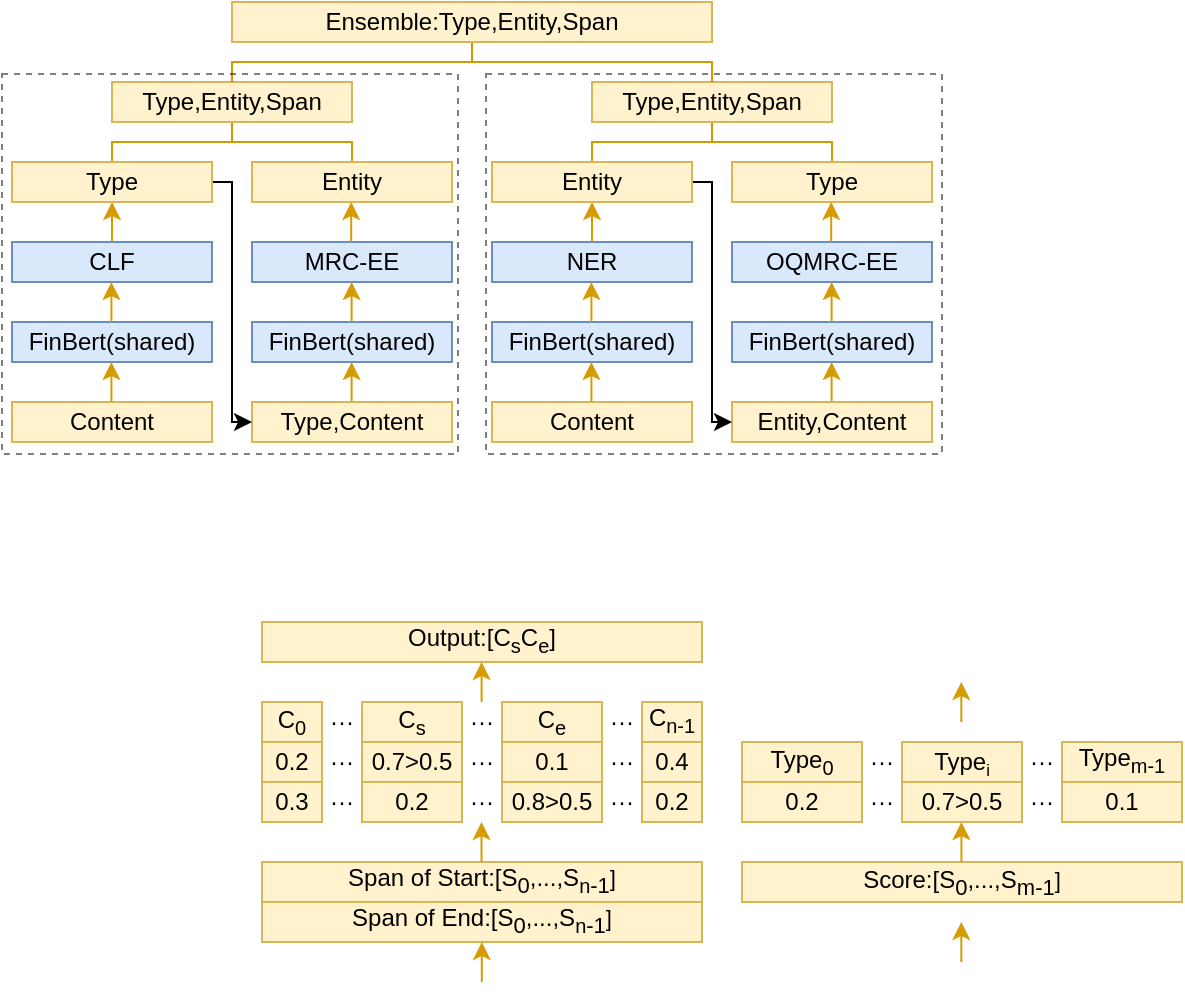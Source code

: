 <mxfile version="21.3.2" type="github">
  <diagram name="第 1 页" id="K7Jt6jXe2hOvJPtKCZTv">
    <mxGraphModel dx="1195" dy="590" grid="0" gridSize="10" guides="1" tooltips="1" connect="1" arrows="1" fold="1" page="1" pageScale="1" pageWidth="827" pageHeight="1169" background="none" math="0" shadow="0">
      <root>
        <mxCell id="0" />
        <mxCell id="1" parent="0" />
        <mxCell id="86KBSzDltplS00k_wBS6-1" value="Content" style="rounded=0;whiteSpace=wrap;html=1;fillColor=#fff2cc;strokeColor=#d6b656;" vertex="1" parent="1">
          <mxGeometry x="150" y="820" width="100" height="20" as="geometry" />
        </mxCell>
        <mxCell id="86KBSzDltplS00k_wBS6-6" value="FinBert(shared)" style="rounded=0;whiteSpace=wrap;html=1;fillColor=#dae8fc;strokeColor=#6c8ebf;" vertex="1" parent="1">
          <mxGeometry x="150" y="780" width="100" height="20" as="geometry" />
        </mxCell>
        <mxCell id="86KBSzDltplS00k_wBS6-10" value="CLF" style="rounded=0;whiteSpace=wrap;html=1;fillColor=#dae8fc;strokeColor=#6c8ebf;" vertex="1" parent="1">
          <mxGeometry x="150" y="740" width="100" height="20" as="geometry" />
        </mxCell>
        <mxCell id="86KBSzDltplS00k_wBS6-11" value="&lt;p style=&quot;line-height: 0%;&quot;&gt;&lt;font style=&quot;font-size: 12px;&quot;&gt;Score:[S&lt;sub style=&quot;font-size: 11px;&quot;&gt;0&lt;/sub&gt;,...,S&lt;sub style=&quot;font-size: 11px;&quot;&gt;m-1&lt;/sub&gt;&lt;span style=&quot;font-size: 11px;&quot;&gt;]&lt;br style=&quot;font-size: 11px;&quot;&gt;&lt;/span&gt;&lt;br&gt;&lt;/font&gt;&lt;/p&gt;" style="rounded=0;whiteSpace=wrap;html=1;fillColor=#fff2cc;strokeColor=#d6b656;" vertex="1" parent="1">
          <mxGeometry x="515" y="1050" width="220" height="20" as="geometry" />
        </mxCell>
        <mxCell id="86KBSzDltplS00k_wBS6-13" value="" style="endArrow=classic;html=1;rounded=0;endWidth=15.172;strokeWidth=1;shadow=0;strokeColor=#d79b00;fillColor=#ffe6cc;" edge="1" parent="1">
          <mxGeometry width="50" height="50" relative="1" as="geometry">
            <mxPoint x="199.71" y="820" as="sourcePoint" />
            <mxPoint x="199.71" y="800" as="targetPoint" />
            <Array as="points">
              <mxPoint x="199.71" y="800" />
            </Array>
          </mxGeometry>
        </mxCell>
        <mxCell id="86KBSzDltplS00k_wBS6-14" value="" style="endArrow=classic;html=1;rounded=0;endWidth=15.172;strokeWidth=1;shadow=0;strokeColor=#d79b00;fillColor=#ffe6cc;" edge="1" parent="1">
          <mxGeometry width="50" height="50" relative="1" as="geometry">
            <mxPoint x="199.71" y="780" as="sourcePoint" />
            <mxPoint x="199.71" y="760" as="targetPoint" />
            <Array as="points">
              <mxPoint x="199.71" y="760" />
            </Array>
          </mxGeometry>
        </mxCell>
        <mxCell id="86KBSzDltplS00k_wBS6-16" value="" style="endArrow=classic;html=1;rounded=0;endWidth=15.172;strokeWidth=1;shadow=0;strokeColor=#d79b00;fillColor=#ffe6cc;" edge="1" parent="1">
          <mxGeometry width="50" height="50" relative="1" as="geometry">
            <mxPoint x="624.66" y="1100" as="sourcePoint" />
            <mxPoint x="624.66" y="1080" as="targetPoint" />
            <Array as="points">
              <mxPoint x="624.66" y="1080" />
            </Array>
          </mxGeometry>
        </mxCell>
        <mxCell id="86KBSzDltplS00k_wBS6-17" value="" style="endArrow=classic;html=1;rounded=0;endWidth=15.172;strokeWidth=1;shadow=0;strokeColor=#d79b00;fillColor=#ffe6cc;" edge="1" parent="1">
          <mxGeometry width="50" height="50" relative="1" as="geometry">
            <mxPoint x="624.71" y="1050" as="sourcePoint" />
            <mxPoint x="624.71" y="1030" as="targetPoint" />
            <Array as="points">
              <mxPoint x="624.71" y="1030" />
            </Array>
          </mxGeometry>
        </mxCell>
        <mxCell id="86KBSzDltplS00k_wBS6-18" value="" style="endArrow=classic;html=1;rounded=0;endWidth=15.172;strokeWidth=1;shadow=0;strokeColor=#d79b00;fillColor=#ffe6cc;" edge="1" parent="1">
          <mxGeometry width="50" height="50" relative="1" as="geometry">
            <mxPoint x="624.66" y="980" as="sourcePoint" />
            <mxPoint x="624.66" y="960" as="targetPoint" />
            <Array as="points">
              <mxPoint x="624.66" y="960" />
            </Array>
          </mxGeometry>
        </mxCell>
        <mxCell id="86KBSzDltplS00k_wBS6-19" value="Type&lt;sub&gt;0&lt;/sub&gt;" style="rounded=0;whiteSpace=wrap;html=1;fillColor=#fff2cc;strokeColor=#d6b656;" vertex="1" parent="1">
          <mxGeometry x="515" y="990" width="60" height="20" as="geometry" />
        </mxCell>
        <mxCell id="86KBSzDltplS00k_wBS6-20" value="Type&lt;span style=&quot;font-size: 10px;&quot;&gt;&lt;sub&gt;i&lt;/sub&gt;&lt;/span&gt;" style="rounded=0;whiteSpace=wrap;html=1;fillColor=#fff2cc;strokeColor=#d6b656;" vertex="1" parent="1">
          <mxGeometry x="595" y="990" width="60" height="20" as="geometry" />
        </mxCell>
        <mxCell id="86KBSzDltplS00k_wBS6-21" value="0.2" style="rounded=0;whiteSpace=wrap;html=1;fillColor=#fff2cc;strokeColor=#d6b656;" vertex="1" parent="1">
          <mxGeometry x="515" y="1010" width="60" height="20" as="geometry" />
        </mxCell>
        <mxCell id="86KBSzDltplS00k_wBS6-22" value="0.7&amp;gt;0.5" style="rounded=0;whiteSpace=wrap;html=1;fillColor=#fff2cc;strokeColor=#d6b656;" vertex="1" parent="1">
          <mxGeometry x="595" y="1010" width="60" height="20" as="geometry" />
        </mxCell>
        <mxCell id="86KBSzDltplS00k_wBS6-23" value="0.1" style="rounded=0;whiteSpace=wrap;html=1;fillColor=#fff2cc;strokeColor=#d6b656;" vertex="1" parent="1">
          <mxGeometry x="675" y="1010" width="60" height="20" as="geometry" />
        </mxCell>
        <mxCell id="86KBSzDltplS00k_wBS6-24" value="&lt;p style=&quot;line-height: 0%;&quot;&gt;Type&lt;sub&gt;m-1&lt;/sub&gt;&lt;/p&gt;" style="rounded=0;whiteSpace=wrap;html=1;fillColor=#fff2cc;strokeColor=#d6b656;" vertex="1" parent="1">
          <mxGeometry x="675" y="990" width="60" height="20" as="geometry" />
        </mxCell>
        <mxCell id="86KBSzDltplS00k_wBS6-29" value="FinBert(shared)" style="rounded=0;whiteSpace=wrap;html=1;fillColor=#dae8fc;strokeColor=#6c8ebf;" vertex="1" parent="1">
          <mxGeometry x="270" y="780" width="100" height="20" as="geometry" />
        </mxCell>
        <mxCell id="86KBSzDltplS00k_wBS6-30" value="MRC-EE" style="rounded=0;whiteSpace=wrap;html=1;fillColor=#dae8fc;strokeColor=#6c8ebf;" vertex="1" parent="1">
          <mxGeometry x="270" y="740" width="100" height="20" as="geometry" />
        </mxCell>
        <mxCell id="86KBSzDltplS00k_wBS6-33" value="···" style="rounded=0;whiteSpace=wrap;html=1;gradientColor=#ffffff;strokeColor=#FFFFFF;fillColor=none;opacity=0;" vertex="1" parent="1">
          <mxGeometry x="575" y="990" width="20" height="20" as="geometry" />
        </mxCell>
        <mxCell id="86KBSzDltplS00k_wBS6-34" value="···" style="rounded=0;whiteSpace=wrap;html=1;gradientColor=#ffffff;strokeColor=#FFFFFF;fillColor=none;opacity=0;" vertex="1" parent="1">
          <mxGeometry x="575" y="1010" width="20" height="20" as="geometry" />
        </mxCell>
        <mxCell id="86KBSzDltplS00k_wBS6-35" value="···" style="rounded=0;whiteSpace=wrap;html=1;gradientColor=#ffffff;strokeColor=#FFFFFF;fillColor=none;opacity=0;" vertex="1" parent="1">
          <mxGeometry x="655" y="990" width="20" height="20" as="geometry" />
        </mxCell>
        <mxCell id="86KBSzDltplS00k_wBS6-36" value="···" style="rounded=0;whiteSpace=wrap;html=1;gradientColor=#ffffff;strokeColor=#FFFFFF;fillColor=none;opacity=0;" vertex="1" parent="1">
          <mxGeometry x="655" y="1010" width="20" height="20" as="geometry" />
        </mxCell>
        <mxCell id="86KBSzDltplS00k_wBS6-44" value="" style="endArrow=classic;html=1;rounded=0;endWidth=15.172;strokeWidth=1;shadow=0;strokeColor=#d79b00;fillColor=#ffe6cc;" edge="1" parent="1">
          <mxGeometry width="50" height="50" relative="1" as="geometry">
            <mxPoint x="319.8" y="780" as="sourcePoint" />
            <mxPoint x="319.8" y="760" as="targetPoint" />
            <Array as="points">
              <mxPoint x="319.8" y="760" />
            </Array>
          </mxGeometry>
        </mxCell>
        <mxCell id="86KBSzDltplS00k_wBS6-45" value="" style="endArrow=classic;html=1;rounded=0;endWidth=15.172;strokeWidth=1;shadow=0;strokeColor=#d79b00;fillColor=#ffe6cc;" edge="1" parent="1">
          <mxGeometry width="50" height="50" relative="1" as="geometry">
            <mxPoint x="319.8" y="820" as="sourcePoint" />
            <mxPoint x="319.8" y="800" as="targetPoint" />
            <Array as="points">
              <mxPoint x="319.8" y="800" />
            </Array>
          </mxGeometry>
        </mxCell>
        <mxCell id="86KBSzDltplS00k_wBS6-46" value="&lt;p style=&quot;line-height: 0%;&quot;&gt;&lt;font style=&quot;font-size: 12px;&quot;&gt;Span of Start:[S&lt;sub style=&quot;font-size: 11px;&quot;&gt;0&lt;/sub&gt;,...,S&lt;sub&gt;n&lt;/sub&gt;&lt;sub style=&quot;font-size: 11px;&quot;&gt;-1&lt;/sub&gt;&lt;span style=&quot;font-size: 11px;&quot;&gt;]&lt;br style=&quot;font-size: 11px;&quot;&gt;&lt;/span&gt;&lt;br&gt;&lt;/font&gt;&lt;/p&gt;" style="rounded=0;whiteSpace=wrap;html=1;fillColor=#fff2cc;strokeColor=#d6b656;" vertex="1" parent="1">
          <mxGeometry x="275" y="1050" width="220" height="20" as="geometry" />
        </mxCell>
        <mxCell id="86KBSzDltplS00k_wBS6-48" value="&lt;p style=&quot;line-height: 0%;&quot;&gt;Output:[C&lt;sub&gt;s&lt;/sub&gt;C&lt;sub&gt;e&lt;/sub&gt;]&lt;/p&gt;" style="rounded=0;whiteSpace=wrap;html=1;fillColor=#fff2cc;strokeColor=#d6b656;" vertex="1" parent="1">
          <mxGeometry x="275" y="930" width="220" height="20" as="geometry" />
        </mxCell>
        <mxCell id="86KBSzDltplS00k_wBS6-49" value="" style="endArrow=classic;html=1;rounded=0;endWidth=15.172;strokeWidth=1;shadow=0;strokeColor=#d79b00;fillColor=#ffe6cc;" edge="1" parent="1">
          <mxGeometry width="50" height="50" relative="1" as="geometry">
            <mxPoint x="384.8" y="970" as="sourcePoint" />
            <mxPoint x="384.8" y="950" as="targetPoint" />
            <Array as="points">
              <mxPoint x="384.8" y="950" />
            </Array>
          </mxGeometry>
        </mxCell>
        <mxCell id="86KBSzDltplS00k_wBS6-50" value="C&lt;sub&gt;0&lt;/sub&gt;" style="rounded=0;whiteSpace=wrap;html=1;fillColor=#fff2cc;strokeColor=#d6b656;" vertex="1" parent="1">
          <mxGeometry x="275" y="970" width="30" height="20" as="geometry" />
        </mxCell>
        <mxCell id="86KBSzDltplS00k_wBS6-51" value="C&lt;sub&gt;s&lt;/sub&gt;" style="rounded=0;whiteSpace=wrap;html=1;fillColor=#fff2cc;strokeColor=#d6b656;" vertex="1" parent="1">
          <mxGeometry x="325" y="970" width="50" height="20" as="geometry" />
        </mxCell>
        <mxCell id="86KBSzDltplS00k_wBS6-52" value="0.2" style="rounded=0;whiteSpace=wrap;html=1;fillColor=#fff2cc;strokeColor=#d6b656;" vertex="1" parent="1">
          <mxGeometry x="275" y="990" width="30" height="20" as="geometry" />
        </mxCell>
        <mxCell id="86KBSzDltplS00k_wBS6-53" value="0.7&amp;gt;0.5" style="rounded=0;whiteSpace=wrap;html=1;fillColor=#fff2cc;strokeColor=#d6b656;" vertex="1" parent="1">
          <mxGeometry x="325" y="990" width="50" height="20" as="geometry" />
        </mxCell>
        <mxCell id="86KBSzDltplS00k_wBS6-54" value="0.4" style="rounded=0;whiteSpace=wrap;html=1;fillColor=#fff2cc;strokeColor=#d6b656;" vertex="1" parent="1">
          <mxGeometry x="465" y="990" width="30" height="20" as="geometry" />
        </mxCell>
        <mxCell id="86KBSzDltplS00k_wBS6-55" value="&lt;p style=&quot;line-height: 0%;&quot;&gt;C&lt;sub&gt;n-1&lt;/sub&gt;&lt;/p&gt;" style="rounded=0;whiteSpace=wrap;html=1;fillColor=#fff2cc;strokeColor=#d6b656;" vertex="1" parent="1">
          <mxGeometry x="465" y="970" width="30" height="20" as="geometry" />
        </mxCell>
        <mxCell id="86KBSzDltplS00k_wBS6-56" value="&lt;p style=&quot;line-height: 0%;&quot;&gt;&lt;font style=&quot;font-size: 12px;&quot;&gt;Span of End:[S&lt;sub style=&quot;font-size: 11px;&quot;&gt;0&lt;/sub&gt;,...,S&lt;sub&gt;n&lt;/sub&gt;&lt;sub style=&quot;font-size: 11px;&quot;&gt;-1&lt;/sub&gt;&lt;span style=&quot;font-size: 11px;&quot;&gt;]&lt;br style=&quot;font-size: 11px;&quot;&gt;&lt;/span&gt;&lt;br&gt;&lt;/font&gt;&lt;/p&gt;" style="rounded=0;whiteSpace=wrap;html=1;fillColor=#fff2cc;strokeColor=#d6b656;" vertex="1" parent="1">
          <mxGeometry x="275" y="1070" width="220" height="20" as="geometry" />
        </mxCell>
        <mxCell id="86KBSzDltplS00k_wBS6-57" value="0.1" style="rounded=0;whiteSpace=wrap;html=1;fillColor=#fff2cc;strokeColor=#d6b656;" vertex="1" parent="1">
          <mxGeometry x="395" y="990" width="50" height="20" as="geometry" />
        </mxCell>
        <mxCell id="86KBSzDltplS00k_wBS6-58" value="C&lt;sub&gt;e&lt;/sub&gt;" style="rounded=0;whiteSpace=wrap;html=1;fillColor=#fff2cc;strokeColor=#d6b656;" vertex="1" parent="1">
          <mxGeometry x="395" y="970" width="50" height="20" as="geometry" />
        </mxCell>
        <mxCell id="86KBSzDltplS00k_wBS6-59" value="···" style="rounded=0;whiteSpace=wrap;html=1;gradientColor=#ffffff;strokeColor=#FFFFFF;fillColor=none;opacity=0;" vertex="1" parent="1">
          <mxGeometry x="305" y="970" width="20" height="20" as="geometry" />
        </mxCell>
        <mxCell id="86KBSzDltplS00k_wBS6-60" value="···" style="rounded=0;whiteSpace=wrap;html=1;gradientColor=#ffffff;strokeColor=#FFFFFF;fillColor=none;opacity=0;" vertex="1" parent="1">
          <mxGeometry x="375" y="970" width="20" height="20" as="geometry" />
        </mxCell>
        <mxCell id="86KBSzDltplS00k_wBS6-61" value="···" style="rounded=0;whiteSpace=wrap;html=1;gradientColor=#ffffff;strokeColor=#FFFFFF;fillColor=none;opacity=0;" vertex="1" parent="1">
          <mxGeometry x="445" y="970" width="20" height="20" as="geometry" />
        </mxCell>
        <mxCell id="86KBSzDltplS00k_wBS6-62" value="···" style="rounded=0;whiteSpace=wrap;html=1;gradientColor=#ffffff;strokeColor=#FFFFFF;fillColor=none;opacity=0;" vertex="1" parent="1">
          <mxGeometry x="305" y="990" width="20" height="20" as="geometry" />
        </mxCell>
        <mxCell id="86KBSzDltplS00k_wBS6-63" value="···" style="rounded=0;whiteSpace=wrap;html=1;gradientColor=#ffffff;strokeColor=#FFFFFF;fillColor=none;opacity=0;" vertex="1" parent="1">
          <mxGeometry x="375" y="990" width="20" height="20" as="geometry" />
        </mxCell>
        <mxCell id="86KBSzDltplS00k_wBS6-64" value="···" style="rounded=0;whiteSpace=wrap;html=1;gradientColor=#ffffff;strokeColor=#FFFFFF;fillColor=none;opacity=0;" vertex="1" parent="1">
          <mxGeometry x="445" y="990" width="20" height="20" as="geometry" />
        </mxCell>
        <mxCell id="86KBSzDltplS00k_wBS6-65" value="0.8&amp;gt;0.5" style="rounded=0;whiteSpace=wrap;html=1;fillColor=#fff2cc;strokeColor=#d6b656;" vertex="1" parent="1">
          <mxGeometry x="395" y="1010" width="50" height="20" as="geometry" />
        </mxCell>
        <mxCell id="86KBSzDltplS00k_wBS6-66" value="0.3" style="rounded=0;whiteSpace=wrap;html=1;fillColor=#fff2cc;strokeColor=#d6b656;" vertex="1" parent="1">
          <mxGeometry x="275" y="1010" width="30" height="20" as="geometry" />
        </mxCell>
        <mxCell id="86KBSzDltplS00k_wBS6-67" value="0.2" style="rounded=0;whiteSpace=wrap;html=1;fillColor=#fff2cc;strokeColor=#d6b656;" vertex="1" parent="1">
          <mxGeometry x="325" y="1010" width="50" height="20" as="geometry" />
        </mxCell>
        <mxCell id="86KBSzDltplS00k_wBS6-68" value="0.2" style="rounded=0;whiteSpace=wrap;html=1;fillColor=#fff2cc;strokeColor=#d6b656;" vertex="1" parent="1">
          <mxGeometry x="465" y="1010" width="30" height="20" as="geometry" />
        </mxCell>
        <mxCell id="86KBSzDltplS00k_wBS6-69" value="···" style="rounded=0;whiteSpace=wrap;html=1;gradientColor=#ffffff;strokeColor=#FFFFFF;fillColor=none;opacity=0;" vertex="1" parent="1">
          <mxGeometry x="305" y="1010" width="20" height="20" as="geometry" />
        </mxCell>
        <mxCell id="86KBSzDltplS00k_wBS6-70" value="···" style="rounded=0;whiteSpace=wrap;html=1;gradientColor=#ffffff;strokeColor=#FFFFFF;fillColor=none;opacity=0;" vertex="1" parent="1">
          <mxGeometry x="375" y="1010" width="20" height="20" as="geometry" />
        </mxCell>
        <mxCell id="86KBSzDltplS00k_wBS6-71" value="···" style="rounded=0;whiteSpace=wrap;html=1;gradientColor=#ffffff;strokeColor=#FFFFFF;fillColor=none;opacity=0;" vertex="1" parent="1">
          <mxGeometry x="445" y="1010" width="20" height="20" as="geometry" />
        </mxCell>
        <mxCell id="86KBSzDltplS00k_wBS6-72" value="" style="endArrow=classic;html=1;rounded=0;endWidth=15.172;strokeWidth=1;shadow=0;strokeColor=#d79b00;fillColor=#ffe6cc;" edge="1" parent="1">
          <mxGeometry width="50" height="50" relative="1" as="geometry">
            <mxPoint x="384.76" y="1050" as="sourcePoint" />
            <mxPoint x="384.76" y="1030" as="targetPoint" />
            <Array as="points">
              <mxPoint x="384.76" y="1030" />
            </Array>
          </mxGeometry>
        </mxCell>
        <mxCell id="86KBSzDltplS00k_wBS6-73" value="" style="endArrow=classic;html=1;rounded=0;endWidth=15.172;strokeWidth=1;shadow=0;strokeColor=#d79b00;fillColor=#ffe6cc;" edge="1" parent="1">
          <mxGeometry width="50" height="50" relative="1" as="geometry">
            <mxPoint x="384.89" y="1110" as="sourcePoint" />
            <mxPoint x="384.89" y="1090" as="targetPoint" />
            <Array as="points">
              <mxPoint x="384.89" y="1090" />
            </Array>
          </mxGeometry>
        </mxCell>
        <mxCell id="86KBSzDltplS00k_wBS6-74" value="Type,Content" style="rounded=0;whiteSpace=wrap;html=1;fillColor=#fff2cc;strokeColor=#d6b656;" vertex="1" parent="1">
          <mxGeometry x="270" y="820" width="100" height="20" as="geometry" />
        </mxCell>
        <mxCell id="86KBSzDltplS00k_wBS6-76" value="" style="strokeWidth=1;html=1;shape=mxgraph.flowchart.annotation_2;align=left;labelPosition=right;pointerEvents=1;direction=south;fillColor=#d29a00;strokeColor=#d29a00;" vertex="1" parent="1">
          <mxGeometry x="200" y="680" width="120" height="20" as="geometry" />
        </mxCell>
        <mxCell id="86KBSzDltplS00k_wBS6-82" style="edgeStyle=orthogonalEdgeStyle;rounded=0;orthogonalLoop=1;jettySize=auto;html=1;exitX=1;exitY=0.5;exitDx=0;exitDy=0;entryX=0;entryY=0.5;entryDx=0;entryDy=0;" edge="1" parent="1" source="86KBSzDltplS00k_wBS6-77" target="86KBSzDltplS00k_wBS6-74">
          <mxGeometry relative="1" as="geometry">
            <Array as="points">
              <mxPoint x="260" y="710" />
              <mxPoint x="260" y="830" />
            </Array>
          </mxGeometry>
        </mxCell>
        <mxCell id="86KBSzDltplS00k_wBS6-77" value="Type" style="rounded=0;whiteSpace=wrap;html=1;fillColor=#fff2cc;strokeColor=#d6b656;" vertex="1" parent="1">
          <mxGeometry x="150" y="700" width="100" height="20" as="geometry" />
        </mxCell>
        <mxCell id="86KBSzDltplS00k_wBS6-78" value="Entity" style="rounded=0;whiteSpace=wrap;html=1;fillColor=#fff2cc;strokeColor=#d6b656;" vertex="1" parent="1">
          <mxGeometry x="270" y="700" width="100" height="20" as="geometry" />
        </mxCell>
        <mxCell id="86KBSzDltplS00k_wBS6-79" value="" style="endArrow=classic;html=1;rounded=0;endWidth=15.172;strokeWidth=1;shadow=0;strokeColor=#d79b00;fillColor=#ffe6cc;" edge="1" parent="1">
          <mxGeometry width="50" height="50" relative="1" as="geometry">
            <mxPoint x="200" y="740" as="sourcePoint" />
            <mxPoint x="200" y="720" as="targetPoint" />
            <Array as="points">
              <mxPoint x="200" y="720" />
            </Array>
          </mxGeometry>
        </mxCell>
        <mxCell id="86KBSzDltplS00k_wBS6-80" value="" style="endArrow=classic;html=1;rounded=0;endWidth=15.172;strokeWidth=1;shadow=0;strokeColor=#d79b00;fillColor=#ffe6cc;" edge="1" parent="1">
          <mxGeometry width="50" height="50" relative="1" as="geometry">
            <mxPoint x="319.6" y="740" as="sourcePoint" />
            <mxPoint x="319.6" y="720" as="targetPoint" />
            <Array as="points">
              <mxPoint x="319.6" y="720" />
            </Array>
          </mxGeometry>
        </mxCell>
        <mxCell id="86KBSzDltplS00k_wBS6-83" value="Content" style="rounded=0;whiteSpace=wrap;html=1;fillColor=#fff2cc;strokeColor=#d6b656;" vertex="1" parent="1">
          <mxGeometry x="390" y="820" width="100" height="20" as="geometry" />
        </mxCell>
        <mxCell id="86KBSzDltplS00k_wBS6-84" value="FinBert(shared)" style="rounded=0;whiteSpace=wrap;html=1;fillColor=#dae8fc;strokeColor=#6c8ebf;" vertex="1" parent="1">
          <mxGeometry x="390" y="780" width="100" height="20" as="geometry" />
        </mxCell>
        <mxCell id="86KBSzDltplS00k_wBS6-85" value="NER" style="rounded=0;whiteSpace=wrap;html=1;fillColor=#dae8fc;strokeColor=#6c8ebf;" vertex="1" parent="1">
          <mxGeometry x="390" y="740" width="100" height="20" as="geometry" />
        </mxCell>
        <mxCell id="86KBSzDltplS00k_wBS6-86" value="" style="endArrow=classic;html=1;rounded=0;endWidth=15.172;strokeWidth=1;shadow=0;strokeColor=#d79b00;fillColor=#ffe6cc;" edge="1" parent="1">
          <mxGeometry width="50" height="50" relative="1" as="geometry">
            <mxPoint x="439.71" y="820" as="sourcePoint" />
            <mxPoint x="439.71" y="800" as="targetPoint" />
            <Array as="points">
              <mxPoint x="439.71" y="800" />
            </Array>
          </mxGeometry>
        </mxCell>
        <mxCell id="86KBSzDltplS00k_wBS6-87" value="" style="endArrow=classic;html=1;rounded=0;endWidth=15.172;strokeWidth=1;shadow=0;strokeColor=#d79b00;fillColor=#ffe6cc;" edge="1" parent="1">
          <mxGeometry width="50" height="50" relative="1" as="geometry">
            <mxPoint x="439.71" y="780" as="sourcePoint" />
            <mxPoint x="439.71" y="760" as="targetPoint" />
            <Array as="points">
              <mxPoint x="439.71" y="760" />
            </Array>
          </mxGeometry>
        </mxCell>
        <mxCell id="86KBSzDltplS00k_wBS6-88" value="FinBert(shared)" style="rounded=0;whiteSpace=wrap;html=1;fillColor=#dae8fc;strokeColor=#6c8ebf;" vertex="1" parent="1">
          <mxGeometry x="510" y="780" width="100" height="20" as="geometry" />
        </mxCell>
        <mxCell id="86KBSzDltplS00k_wBS6-89" value="OQMRC-EE" style="rounded=0;whiteSpace=wrap;html=1;fillColor=#dae8fc;strokeColor=#6c8ebf;" vertex="1" parent="1">
          <mxGeometry x="510" y="740" width="100" height="20" as="geometry" />
        </mxCell>
        <mxCell id="86KBSzDltplS00k_wBS6-90" value="" style="endArrow=classic;html=1;rounded=0;endWidth=15.172;strokeWidth=1;shadow=0;strokeColor=#d79b00;fillColor=#ffe6cc;" edge="1" parent="1">
          <mxGeometry width="50" height="50" relative="1" as="geometry">
            <mxPoint x="559.8" y="780" as="sourcePoint" />
            <mxPoint x="559.8" y="760" as="targetPoint" />
            <Array as="points">
              <mxPoint x="559.8" y="760" />
            </Array>
          </mxGeometry>
        </mxCell>
        <mxCell id="86KBSzDltplS00k_wBS6-91" value="" style="endArrow=classic;html=1;rounded=0;endWidth=15.172;strokeWidth=1;shadow=0;strokeColor=#d79b00;fillColor=#ffe6cc;" edge="1" parent="1">
          <mxGeometry width="50" height="50" relative="1" as="geometry">
            <mxPoint x="559.8" y="820" as="sourcePoint" />
            <mxPoint x="559.8" y="800" as="targetPoint" />
            <Array as="points">
              <mxPoint x="559.8" y="800" />
            </Array>
          </mxGeometry>
        </mxCell>
        <mxCell id="86KBSzDltplS00k_wBS6-92" value="Entity,Content" style="rounded=0;whiteSpace=wrap;html=1;fillColor=#fff2cc;strokeColor=#d6b656;" vertex="1" parent="1">
          <mxGeometry x="510" y="820" width="100" height="20" as="geometry" />
        </mxCell>
        <mxCell id="86KBSzDltplS00k_wBS6-93" value="" style="strokeWidth=1;html=1;shape=mxgraph.flowchart.annotation_2;align=left;labelPosition=right;pointerEvents=1;direction=south;fillColor=#d29a00;strokeColor=#d29a00;" vertex="1" parent="1">
          <mxGeometry x="440" y="680" width="120" height="20" as="geometry" />
        </mxCell>
        <mxCell id="86KBSzDltplS00k_wBS6-94" style="edgeStyle=orthogonalEdgeStyle;rounded=0;orthogonalLoop=1;jettySize=auto;html=1;exitX=1;exitY=0.5;exitDx=0;exitDy=0;entryX=0;entryY=0.5;entryDx=0;entryDy=0;" edge="1" parent="1" source="86KBSzDltplS00k_wBS6-95" target="86KBSzDltplS00k_wBS6-92">
          <mxGeometry relative="1" as="geometry">
            <Array as="points">
              <mxPoint x="500" y="710" />
              <mxPoint x="500" y="830" />
            </Array>
          </mxGeometry>
        </mxCell>
        <mxCell id="86KBSzDltplS00k_wBS6-95" value="Entity" style="rounded=0;whiteSpace=wrap;html=1;fillColor=#fff2cc;strokeColor=#d6b656;" vertex="1" parent="1">
          <mxGeometry x="390" y="700" width="100" height="20" as="geometry" />
        </mxCell>
        <mxCell id="86KBSzDltplS00k_wBS6-96" value="Type" style="rounded=0;whiteSpace=wrap;html=1;fillColor=#fff2cc;strokeColor=#d6b656;" vertex="1" parent="1">
          <mxGeometry x="510" y="700" width="100" height="20" as="geometry" />
        </mxCell>
        <mxCell id="86KBSzDltplS00k_wBS6-97" value="" style="endArrow=classic;html=1;rounded=0;endWidth=15.172;strokeWidth=1;shadow=0;strokeColor=#d79b00;fillColor=#ffe6cc;" edge="1" parent="1">
          <mxGeometry width="50" height="50" relative="1" as="geometry">
            <mxPoint x="440" y="740" as="sourcePoint" />
            <mxPoint x="440" y="720" as="targetPoint" />
            <Array as="points">
              <mxPoint x="440" y="720" />
            </Array>
          </mxGeometry>
        </mxCell>
        <mxCell id="86KBSzDltplS00k_wBS6-98" value="" style="endArrow=classic;html=1;rounded=0;endWidth=15.172;strokeWidth=1;shadow=0;strokeColor=#d79b00;fillColor=#ffe6cc;" edge="1" parent="1">
          <mxGeometry width="50" height="50" relative="1" as="geometry">
            <mxPoint x="559.6" y="740" as="sourcePoint" />
            <mxPoint x="559.6" y="720" as="targetPoint" />
            <Array as="points">
              <mxPoint x="559.6" y="720" />
            </Array>
          </mxGeometry>
        </mxCell>
        <mxCell id="86KBSzDltplS00k_wBS6-99" value="Type,Entity,Span" style="rounded=0;whiteSpace=wrap;html=1;fillColor=#fff2cc;strokeColor=#d6b656;" vertex="1" parent="1">
          <mxGeometry x="200" y="660" width="120" height="20" as="geometry" />
        </mxCell>
        <mxCell id="86KBSzDltplS00k_wBS6-100" value="Type,Entity,Span" style="rounded=0;whiteSpace=wrap;html=1;fillColor=#fff2cc;strokeColor=#d6b656;" vertex="1" parent="1">
          <mxGeometry x="440" y="660" width="120" height="20" as="geometry" />
        </mxCell>
        <mxCell id="86KBSzDltplS00k_wBS6-101" value="" style="strokeWidth=1;html=1;shape=mxgraph.flowchart.annotation_2;align=left;labelPosition=right;pointerEvents=1;direction=south;fillColor=#d29a00;strokeColor=#d29a00;" vertex="1" parent="1">
          <mxGeometry x="260" y="640" width="240" height="20" as="geometry" />
        </mxCell>
        <mxCell id="86KBSzDltplS00k_wBS6-102" value="Ensemble:Type,Entity,Span" style="rounded=0;whiteSpace=wrap;html=1;fillColor=#fff2cc;strokeColor=#d6b656;" vertex="1" parent="1">
          <mxGeometry x="260" y="620" width="240" height="20" as="geometry" />
        </mxCell>
        <mxCell id="86KBSzDltplS00k_wBS6-103" value="" style="rounded=0;whiteSpace=wrap;html=1;dashed=1;perimeterSpacing=1;fillStyle=cross-hatch;gradientColor=none;gradientDirection=north;fillColor=none;strokeWidth=1;opacity=50;" vertex="1" parent="1">
          <mxGeometry x="145" y="656" width="228" height="190" as="geometry" />
        </mxCell>
        <mxCell id="86KBSzDltplS00k_wBS6-105" value="" style="rounded=0;whiteSpace=wrap;html=1;dashed=1;perimeterSpacing=1;fillStyle=cross-hatch;gradientColor=none;gradientDirection=north;fillColor=none;strokeWidth=1;opacity=50;" vertex="1" parent="1">
          <mxGeometry x="387" y="656" width="228" height="190" as="geometry" />
        </mxCell>
      </root>
    </mxGraphModel>
  </diagram>
</mxfile>
